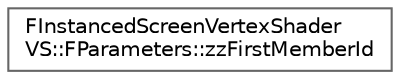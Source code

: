 digraph "Graphical Class Hierarchy"
{
 // INTERACTIVE_SVG=YES
 // LATEX_PDF_SIZE
  bgcolor="transparent";
  edge [fontname=Helvetica,fontsize=10,labelfontname=Helvetica,labelfontsize=10];
  node [fontname=Helvetica,fontsize=10,shape=box,height=0.2,width=0.4];
  rankdir="LR";
  Node0 [id="Node000000",label="FInstancedScreenVertexShader\lVS::FParameters::zzFirstMemberId",height=0.2,width=0.4,color="grey40", fillcolor="white", style="filled",URL="$d2/dfa/structFInstancedScreenVertexShaderVS_1_1FParameters_1_1zzFirstMemberId.html",tooltip=" "];
}
